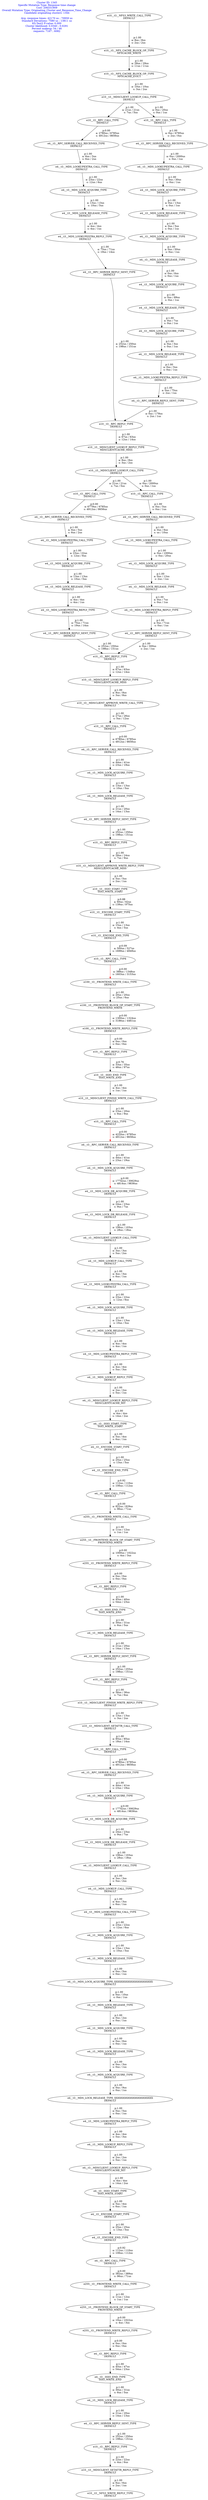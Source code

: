 # 276  R: 40555.463488 usecs RT: 12121314.868289 usecs
Digraph G {
1 [fontcolor="blue" shape="plaintext" label="Cluster ID: 1345\nSpecific Mutation Type: Response time change\nCost: 206331909\nOverall Mutation Type: Originating_Cluster and_Response_Time_Change\nCandidate originating clusters: 1344\n\nAvg. response times: 42170 us ; 70959 us\nStandard Deviations: 7580 us ; 13811 us\nKS-Test2 P-value: 0.000\nCluster likelihood: 0.0340 ; 0.0291\nPercent makeup: 54 / 46\nrequests: 7167 ; 6082"]
mut2586267047180340p2586267048091672 [label="e10__t3__RPC_REPLY_TYPE\nDEFAULT"]
mut2586267047180340p2586267048148927 [label="e10__t3__MDSCLIENT_SETATTR_REPLY_TYPE\nDEFAULT"]
mut2586267047180340p2586267048169575 [label="e10__t3__NFS3_WRITE_REPLY_TYPE\nDEFAULT"]
mut2586267046973752p2586267046985107 [label="e4__t3__SSIO_END_TYPE\nSSIO_WRITE_END"]
mut2586267046973752p2586267047069010 [label="e4__t3__MDS_LOCK_RELEASE_TYPE\nDEFAULT"]
mut2586267046973752p2586267047175225 [label="e4__t3__RPC_SERVER_REPLY_SENT_TYPE\nDEFAULT"]
mut2586660726830325p2586267046953907 [label="e4__t3__RPC_REPLY_TYPE\nDEFAULT"]
mut2586267044876340p2586660726738765 [label="e255__t3__FRONTEND_WRITE_CALL_TYPE\nDEFAULT"]
mut2586267044876340p2586660726771142 [label="e255__t3__FRONTEND_BLOCK_OP_START_TYPE\nFRONTEND_WRITE"]
mut2586267044876340p2586660726825210 [label="e255__t3__FRONTEND_WRITE_REPLY_TYPE\nDEFAULT"]
mut2586267044763847p2586267044870272 [label="e4__t3__RPC_CALL_TYPE\nDEFAULT"]
mut2586266992501042p2586266992887240 [label="e4__t3__RPC_SERVER_CALL_RECEIVED_TYPE\nDEFAULT"]
mut2586266992501042p2586266993070975 [label="e4__t3__MDS_LOCK_ACQUIRE_TYPE\nDEFAULT"]
mut2586266992501042p2586267044166870 [label="e4__t3__MDS_LOCK_DB_ACQUIRE_TYPE\nDEFAULT"]
mut2586266992501042p2586267044224087 [label="e4__t3__MDS_LOCK_DB_RELEASE_TYPE\nDEFAULT"]
mut2586266992501042p2586267044517795 [label="e4__t3__MDSCLIENT_LOOKUP_CALL_TYPE\nDEFAULT"]
mut2586266992501042p2586267044526532 [label="e4__t3__MDS_LOOKUP_CALL_TYPE\nDEFAULT"]
mut2586266992501042p2586267044536072 [label="e4__t3__MDS_LOOKUPEXTRA_CALL_TYPE\nDEFAULT"]
mut2586266992501042p2586267044585812 [label="e4__t3__MDS_LOCK_ACQUIRE_TYPE\nDEFAULT"]
mut2586266992501042p2586267044616922 [label="e4__t3__MDS_LOCK_RELEASE_TYPE\nDEFAULT"]
mut2586266992501042p2586267044626492 [label="e4__t3__MDS_LOOKUPEXTRA_REPLY_TYPE\nDEFAULT"]
mut2586266992501042p2586267044637525 [label="e4__t3__MDS_LOOKUP_REPLY_TYPE\nDEFAULT"]
mut2586266992501042p2586267044643555 [label="e4__t3__MDSCLIENT_LOOKUP_REPLY_TYPE\nMDSCLIENTCACHE_HIT"]
mut2586266992501042p2586267044654865 [label="e4__t3__SSIO_START_TYPE\nSSIO_WRITE_START"]
mut2586266992501042p2586267044667322 [label="e4__t3__ENCODE_START_TYPE\nDEFAULT"]
mut2586266992501042p2586267044753055 [label="e4__t3__ENCODE_END_TYPE\nDEFAULT"]
mut2586266991394642p2586266992091662 [label="e10__t3__RPC_REPLY_TYPE\nDEFAULT"]
mut2586266991394642p2586266992219710 [label="e10__t3__MDSCLIENT_FINISH_WRITE_REPLY_TYPE\nDEFAULT"]
mut2586266991394642p2586266992257105 [label="e10__t3__MDSCLIENT_SETATTR_CALL_TYPE\nDEFAULT"]
mut2586266991394642p2586266992494202 [label="e10__t3__RPC_CALL_TYPE\nDEFAULT"]
mut2586266991262410p2586266991273855 [label="e4__t3__SSIO_END_TYPE\nSSIO_WRITE_END"]
mut2586266991262410p2586266991353227 [label="e4__t3__MDS_LOCK_RELEASE_TYPE\nDEFAULT"]
mut2586266991262410p2586266991388620 [label="e4__t3__RPC_SERVER_REPLY_SENT_TYPE\nDEFAULT"]
mut2586660671120295p2586266991242940 [label="e4__t3__RPC_REPLY_TYPE\nDEFAULT"]
mut2586266989419840p2586660670997055 [label="e255__t3__FRONTEND_WRITE_CALL_TYPE\nDEFAULT"]
mut2586266989419840p2586660671029912 [label="e255__t3__FRONTEND_BLOCK_OP_START_TYPE\nFRONTEND_WRITE"]
mut2586266989419840p2586660671114160 [label="e255__t3__FRONTEND_WRITE_REPLY_TYPE\nDEFAULT"]
mut2586266989361565p2586266989413337 [label="e4__t3__RPC_CALL_TYPE\nDEFAULT"]
mut2586266932400992p2586266932658250 [label="e4__t3__RPC_SERVER_CALL_RECEIVED_TYPE\nDEFAULT"]
mut2586266932400992p2586266932737142 [label="e4__t3__MDS_LOCK_ACQUIRE_TYPE\nDEFAULT"]
mut2586266932400992p2586266988763702 [label="e4__t3__MDS_LOCK_DB_ACQUIRE_TYPE\nDEFAULT"]
mut2586266932400992p2586266988826845 [label="e4__t3__MDS_LOCK_DB_RELEASE_TYPE\nDEFAULT"]
mut2586266932400992p2586266989125292 [label="e4__t3__MDSCLIENT_LOOKUP_CALL_TYPE\nDEFAULT"]
mut2586266932400992p2586266989132867 [label="e4__t3__MDS_LOOKUP_CALL_TYPE\nDEFAULT"]
mut2586266932400992p2586266989142872 [label="e4__t3__MDS_LOOKUPEXTRA_CALL_TYPE\nDEFAULT"]
mut2586266932400992p2586266989193505 [label="e4__t3__MDS_LOCK_ACQUIRE_TYPE\nDEFAULT"]
mut2586266932400992p2586266989227525 [label="e4__t3__MDS_LOCK_RELEASE_TYPE\nDEFAULT"]
mut2586266932400992p2586266989237597 [label="e4__t3__MDS_LOOKUPEXTRA_REPLY_TYPE\nDEFAULT"]
mut2586266932400992p2586266989247565 [label="e4__t3__MDS_LOOKUP_REPLY_TYPE\nDEFAULT"]
mut2586266932400992p2586266989253197 [label="e4__t3__MDSCLIENT_LOOKUP_REPLY_TYPE\nMDSCLIENTCACHE_HIT"]
mut2586266932400992p2586266989265377 [label="e4__t3__SSIO_START_TYPE\nSSIO_WRITE_START"]
mut2586266932400992p2586266989277122 [label="e4__t3__ENCODE_START_TYPE\nDEFAULT"]
mut2586266932400992p2586266989353360 [label="e4__t3__ENCODE_END_TYPE\nDEFAULT"]
mut2586266932321485p2586266932333890 [label="e10__t3__SSIO_END_TYPE\nSSIO_WRITE_END"]
mut2586266932321485p2586266932342320 [label="e10__t3__MDSCLIENT_FINISH_WRITE_CALL_TYPE\nDEFAULT"]
mut2586266932321485p2586266932395450 [label="e10__t3__RPC_CALL_TYPE\nDEFAULT"]
mut2586302482347225p2586266932295137 [label="e10__t3__RPC_REPLY_TYPE\nDEFAULT"]
mut2586266931061200p2586302482246912 [label="e100__t3__FRONTEND_WRITE_CALL_TYPE\nDEFAULT"]
mut2586266931061200p2586302482293712 [label="e100__t3__FRONTEND_BLOCK_OP_START_TYPE\nFRONTEND_WRITE"]
mut2586266931061200p2586302482342470 [label="e100__t3__FRONTEND_WRITE_REPLY_TYPE\nDEFAULT"]
mut2586266931023077p2586266931055200 [label="e10__t3__RPC_CALL_TYPE\nDEFAULT"]
mut2586266930725530p2586266930851252 [label="e10__t3__RPC_REPLY_TYPE\nDEFAULT"]
mut2586266930725530p2586266930923470 [label="e10__t3__MDSCLIENT_APPROVE_WRITE_REPLY_TYPE\nMDSCLIENTCACHE_MISS"]
mut2586266930725530p2586266930938575 [label="e10__t3__SSIO_START_TYPE\nSSIO_WRITE_START"]
mut2586266930725530p2586266930960790 [label="e10__t3__ENCODE_START_TYPE\nDEFAULT"]
mut2586266930725530p2586266931012210 [label="e10__t3__ENCODE_END_TYPE\nDEFAULT"]
mut2586266929861417p2586266930564430 [label="e4__t3__RPC_SERVER_CALL_RECEIVED_TYPE\nDEFAULT"]
mut2586266929861417p2586266930646330 [label="e4__t3__MDS_LOCK_ACQUIRE_TYPE\nDEFAULT"]
mut2586266929861417p2586266930693122 [label="e4__t3__MDS_LOCK_RELEASE_TYPE\nDEFAULT"]
mut2586266929861417p2586266930720632 [label="e4__t3__RPC_SERVER_REPLY_SENT_TYPE\nDEFAULT"]
mut2586266928710310p2586266929573605 [label="e10__t3__RPC_REPLY_TYPE\nDEFAULT"]
mut2586266928710310p2586266929756065 [label="e10__t3__MDSCLIENT_LOOKUP_REPLY_TYPE\nMDSCLIENTCACHE_MISS"]
mut2586266928710310p2586266929778715 [label="e10__t3__MDSCLIENT_APPROVE_WRITE_CALL_TYPE\nDEFAULT"]
mut2586266928710310p2586266929855845 [label="e10__t3__RPC_CALL_TYPE\nDEFAULT"]
mut2586266927936692p2586266928372150 [label="e4__t3__RPC_SERVER_CALL_RECEIVED_TYPE\nDEFAULT"]
mut2586266927936692p2586266928405592 [label="e4__t3__MDS_LOOKUPEXTRA_CALL_TYPE\nDEFAULT"]
mut2586266927936692p2586266928469560 [label="e4__t3__MDS_LOCK_ACQUIRE_TYPE\nDEFAULT"]
mut2586266927936692p2586266928499657 [label="e4__t3__MDS_LOCK_RELEASE_TYPE\nDEFAULT"]
mut2586266927936692p2586266928509932 [label="e4__t3__MDS_LOOKUPEXTRA_REPLY_TYPE\nDEFAULT"]
mut2586266927936692p2586266928706170 [label="e4__t3__RPC_SERVER_REPLY_SENT_TYPE\nDEFAULT"]
mut2586266927499802p2586266927671087 [label="e10__t3__RPC_REPLY_TYPE\nDEFAULT"]
mut2586266927499802p2586266927858932 [label="e10__t3__MDSCLIENT_LOOKUP_REPLY_TYPE\nMDSCLIENTCACHE_MISS"]
mut2586266927499802p2586266927878260 [label="e10__t3__MDSCLIENT_LOOKUP_CALL_TYPE\nDEFAULT"]
mut2586266927499802p2586266927931097 [label="e10__t3__RPC_CALL_TYPE\nDEFAULT"]
mut2586266926822582p2586266927013825 [label="e4__t3__RPC_SERVER_CALL_RECEIVED_TYPE\nDEFAULT"]
mut2586266926822582p2586266927032665 [label="e4__t3__MDS_LOOKUPEXTRA_CALL_TYPE\nDEFAULT"]
mut2586266926822582p2586266927107942 [label="e4__t3__MDS_LOCK_ACQUIRE_TYPE\nDEFAULT"]
mut2586266926822582p2586266927142360 [label="e4__t3__MDS_LOCK_RELEASE_TYPE\nDEFAULT"]
mut2586266926822582p2586266927153812 [label="e4__t3__MDS_LOOKUPEXTRA_REPLY_TYPE\nDEFAULT"]
mut2586266926822582p2586266927491852 [label="e4__t3__RPC_SERVER_REPLY_SENT_TYPE\nDEFAULT"]
mut2586266926542502p2586266926543740 [label="e10__t3__NFS3_WRITE_CALL_TYPE\nDEFAULT"]
mut2586266926542502p2586266926562535 [label="e10__t3__NFS_CACHE_BLOCK_OP_TYPE\nNFSCACHE_WRITE"]
mut2586266926542502p2586266926709362 [label="e10__t3__NFS_CACHE_BLOCK_OP_TYPE\nNFSCACHE_EVICT"]
mut2586266926542502p2586266926737652 [label="e10__t3__MDSCLIENT_LOOKUP_CALL_TYPE\nDEFAULT"]
mut2586266926542502p2586266926816395 [label="e10__t3__RPC_CALL_TYPE\nDEFAULT"]
mut11p11 [label="e10__t3__RPC_CALL_TYPE\nDEFAULT"]
mut12p12 [label="e4__t3__RPC_SERVER_CALL_RECEIVED_TYPE\nDEFAULT"]
mut13p13 [label="e4__t3__MDS_LOOKUPEXTRA_CALL_TYPE\nDEFAULT"]
mut14p14 [label="e4__t3__MDS_LOCK_ACQUIRE_TYPE\nDEFAULT"]
mut15p15 [label="e4__t3__MDS_LOCK_RELEASE_TYPE\nDEFAULT"]
mut16p16 [label="e4__t3__MDS_LOOKUPEXTRA_REPLY_TYPE\nDEFAULT"]
mut17p17 [label="e4__t3__RPC_SERVER_REPLY_SENT_TYPE\nDEFAULT"]
mut18p18 [label="e10__t3__RPC_CALL_TYPE\nDEFAULT"]
mut19p19 [label="e4__t3__RPC_SERVER_CALL_RECEIVED_TYPE\nDEFAULT"]
mut20p20 [label="e4__t3__MDS_LOOKUPEXTRA_CALL_TYPE\nDEFAULT"]
mut21p21 [label="e4__t3__MDS_LOCK_ACQUIRE_TYPE\nDEFAULT"]
mut22p22 [label="e4__t3__MDS_LOCK_RELEASE_TYPE\nDEFAULT"]
mut23p23 [label="e4__t3__MDS_LOCK_ACQUIRE_TYPE\nDEFAULT"]
mut24p24 [label="e4__t3__MDS_LOCK_RELEASE_TYPE\nDEFAULT"]
mut25p25 [label="e4__t3__MDS_LOCK_ACQUIRE_TYPE\nDEFAULT"]
mut26p26 [label="e4__t3__MDS_LOCK_RELEASE_TYPE\nDEFAULT"]
mut27p27 [label="e4__t3__MDS_LOCK_ACQUIRE_TYPE\nDEFAULT"]
mut28p28 [label="e4__t3__MDS_LOCK_RELEASE_TYPE\nDEFAULT"]
mut29p29 [label="e4__t3__MDS_LOOKUPEXTRA_REPLY_TYPE\nDEFAULT"]
mut30p30 [label="e4__t3__RPC_SERVER_REPLY_SENT_TYPE\nDEFAULT"]
mut31p31 [label="e4__t3__MDS_LOCK_ACQUIRE_TYPE_XXXXXXXXXXXXXXXXXXXXXXX\nDEFAULT"]
mut32p32 [label="e4__t3__MDS_LOCK_RELEASE_TYPE\nDEFAULT"]
mut33p33 [label="e4__t3__MDS_LOCK_ACQUIRE_TYPE\nDEFAULT"]
mut34p34 [label="e4__t3__MDS_LOCK_RELEASE_TYPE\nDEFAULT"]
mut35p35 [label="e4__t3__MDS_LOCK_ACQUIRE_TYPE\nDEFAULT"]
mut36p36 [label="e4__t3__MDS_LOCK_RELEASE_TYPE_XXXXXXXXXXXXXXXXXXXXXXX\nDEFAULT"]
mut2586266926542502p2586266926543740 -> mut2586266926542502p2586266926562535 [color="black" label="p:1.00\n   a: 8us / 8us\n   s: 2us / 2us"]
mut2586266926542502p2586266926562535 -> mut2586266926542502p2586266926709362 [color="black" label="p:1.00\n   a: 28us / 29us\n   s: 11us / 11us"]
mut2586266926542502p2586266926709362 -> mut2586266926542502p2586266926737652 [color="black" label="p:1.00\n   a: 10us / 10us\n   s: 3us / 2us"]
mut2586266926542502p2586266926737652 -> mut2586266926542502p2586266926816395 [color="black" label="p:1.00\n   a: 21us / 21us\n   s: 7us / 5us"]
mut2586266926542502p2586266926816395 -> mut2586266926822582p2586266927013825 [color="black" label="p:0.00\n   a: 2780us / 6785us\n   s: 4912us / 8656us"]
mut2586266926822582p2586266927013825 -> mut2586266926822582p2586266927032665 [color="black" label="p:1.00\n   a: 6us / 5us\n   s: 6us / 2us"]
mut2586266926822582p2586266927032665 -> mut2586266926822582p2586266927107942 [color="black" label="p:1.00\n   a: 23us / 22us\n   s: 12us / 6us"]
mut2586266926822582p2586266927107942 -> mut2586266926822582p2586266927142360 [color="black" label="p:1.00\n   a: 13us / 13us\n   s: 10us / 5us"]
mut2586266926822582p2586266927142360 -> mut2586266926822582p2586266927153812 [color="black" label="p:1.00\n   a: 4us / 4us\n   s: 4us / 1us"]
mut2586266926822582p2586266927153812 -> mut2586266926822582p2586266927491852 [color="black" label="p:1.00\n   a: 75us / 71us\n   s: 19us / 14us"]
mut2586266926822582p2586266927491852 -> mut2586266927499802p2586266927671087 [color="black" label="p:1.00\n   a: 252us / 250us\n   s: 198us / 151us"]
mut2586266927499802p2586266927671087 -> mut2586266927499802p2586266927858932 [color="black" label="p:1.00\n   a: 67us / 63us\n   s: 12us / 14us"]
mut2586266927499802p2586266927858932 -> mut2586266927499802p2586266927878260 [color="black" label="p:1.00\n   a: 8us / 8us\n   s: 3us / 2us"]
mut2586266927499802p2586266927878260 -> mut2586266927499802p2586266927931097 [color="black" label="p:1.00\n   a: 21us / 21us\n   s: 7us / 5us"]
mut2586266927499802p2586266927931097 -> mut2586266927936692p2586266928372150 [color="black" label="p:0.00\n     a: 6779us / 6785us\n   s: 4912us / 8656us"]
mut2586266927936692p2586266928372150 -> mut2586266927936692p2586266928405592 [color="black" label="p:1.00\n   a: 6us / 5us\n   s: 6us / 2us"]
mut2586266927936692p2586266928405592 -> mut2586266927936692p2586266928469560 [color="black" label="p:1.00\n   a: 23us / 22us\n   s: 12us / 6us"]
mut2586266927936692p2586266928469560 -> mut2586266927936692p2586266928499657 [color="black" label="p:1.00\n   a: 13us / 13us\n   s: 10us / 5us"]
mut2586266927936692p2586266928499657 -> mut2586266927936692p2586266928509932 [color="black" label="p:1.00\n   a: 4us / 4us\n   s: 4us / 1us"]
mut2586266927936692p2586266928509932 -> mut2586266927936692p2586266928706170 [color="black" label="p:1.00\n   a: 75us / 71us\n   s: 19us / 14us"]
mut2586266927936692p2586266928706170 -> mut2586266928710310p2586266929573605 [color="black" label="p:1.00\n   a: 252us / 250us\n   s: 198us / 151us"]
mut2586266928710310p2586266929573605 -> mut2586266928710310p2586266929756065 [color="black" label="p:1.00\n   a: 67us / 63us\n   s: 12us / 14us"]
mut2586266928710310p2586266929756065 -> mut2586266928710310p2586266929778715 [color="black" label="p:1.00\n   a: 8us / 8us\n   s: 3us / 8us"]
mut2586266928710310p2586266929778715 -> mut2586266928710310p2586266929855845 [color="black" label="p:1.00\n   a: 27us / 26us\n   s: 5us / 12us"]
mut2586266928710310p2586266929855845 -> mut2586266929861417p2586266930564430 [color="black" label="p:0.00\n   a: 6780us / 6785us\n   s: 4912us / 8656us"]
mut2586266929861417p2586266930564430 -> mut2586266929861417p2586266930646330 [color="black" label="p:1.00\n   a: 44us / 41us\n   s: 23us / 19us"]
mut2586266929861417p2586266930646330 -> mut2586266929861417p2586266930693122 [color="black" label="p:1.00\n   a: 13us / 13us\n   s: 10us / 5us"]
mut2586266929861417p2586266930693122 -> mut2586266929861417p2586266930720632 [color="black" label="p:1.00\n   a: 21us / 20us\n   s: 14us / 13us"]
mut2586266929861417p2586266930720632 -> mut2586266930725530p2586266930851252 [color="black" label="p:1.00\n   a: 252us / 250us\n   s: 198us / 151us"]
mut2586266930725530p2586266930851252 -> mut2586266930725530p2586266930923470 [color="black" label="p:1.00\n   a: 28us / 24us\n   s: 7us / 9us"]
mut2586266930725530p2586266930923470 -> mut2586266930725530p2586266930938575 [color="black" label="p:1.00\n   a: 5us / 5us\n   s: 2us / 1us"]
mut2586266930725530p2586266930938575 -> mut2586266930725530p2586266930960790 [color="black" label="p:0.88\n   a: 60us / 62us\n   s: 139us / 975us"]
mut2586266930725530p2586266930960790 -> mut2586266930725530p2586266931012210 [color="black" label="p:1.00\n   a: 15us / 13us\n   s: 4us / 5us"]
mut2586266930725530p2586266931012210 -> mut2586266931023077p2586266931055200 [color="black" label="p:0.09\n   a: 500us / 527us\n   s: 1699us / 4949us"]
mut2586266931023077p2586266931055200 -> mut2586266931061200p2586302482246912 [color="red" label="p:0.00\n   a: 388us / 1348us\n   s: 1603us / 3153us"]
mut2586266931061200p2586302482246912 -> mut2586266931061200p2586302482293712 [color="black" label="p:1.00\n   a: 20us / 20us\n   s: 25us / 6us"]
mut2586266931061200p2586302482293712 -> mut2586266931061200p2586302482342470 [color="black" label="p:0.00\n   a: 1300us / 1324us\n   s: 3186us / 4461us"]
mut2586266931061200p2586302482342470 -> mut2586302482347225p2586266932295137 [color="black" label="p:0.00\n   a: 0us / 0us\n   s: 0us / 0us"]
mut2586302482347225p2586266932295137 -> mut2586266932321485p2586266932333890 [color="black" label="p:0.76\n   a: 33us / 35us\n   s: 46us / 97us"]
mut2586266932321485p2586266932333890 -> mut2586266932321485p2586266932342320 [color="black" label="p:1.00\n   a: 4us / 4us\n   s: 1us / 1us"]
mut2586266932321485p2586266932342320 -> mut2586266932321485p2586266932395450 [color="black" label="p:1.00\n   a: 23us / 20us\n   s: 6us / 9us"]
mut2586266932321485p2586266932395450 -> mut2586266932400992p2586266932658250 [color="red" label="p:0.00\n   a: 4220us / 6785us\n   s: 4912us / 8656us"]
mut2586266932400992p2586266932658250 -> mut2586266932400992p2586266932737142 [color="black" label="p:1.00\n   a: 44us / 41us\n   s: 23us / 19us"]
mut2586266932400992p2586266932737142 -> mut2586266932400992p2586266988763702 [color="red" label="p:0.00\n   a: 17742us / 30629us\n   s: 4814us / 9836us"]
mut2586266932400992p2586266988763702 -> mut2586266932400992p2586266988826845 [color="black" label="p:1.00\n   a: 24us / 23us\n   s: 9us / 7us"]
mut2586266932400992p2586266988826845 -> mut2586266932400992p2586266989125292 [color="black" label="p:1.00\n   a: 106us / 103us\n   s: 28us / 18us"]
mut2586266932400992p2586266989125292 -> mut2586266932400992p2586266989132867 [color="black" label="p:1.00\n   a: 3us / 3us\n   s: 5us / 2us"]
mut2586266932400992p2586266989132867 -> mut2586266932400992p2586266989142872 [color="black" label="p:1.00\n   a: 4us / 3us\n   s: 6us / 1us"]
mut2586266932400992p2586266989142872 -> mut2586266932400992p2586266989193505 [color="black" label="p:1.00\n   a: 23us / 22us\n   s: 12us / 6us"]
mut2586266932400992p2586266989193505 -> mut2586266932400992p2586266989227525 [color="black" label="p:1.00\n   a: 13us / 13us\n   s: 10us / 5us"]
mut2586266932400992p2586266989227525 -> mut2586266932400992p2586266989237597 [color="black" label="p:1.00\n   a: 4us / 4us\n   s: 4us / 1us"]
mut2586266932400992p2586266989237597 -> mut2586266932400992p2586266989247565 [color="black" label="p:1.00\n   a: 4us / 4us\n   s: 5us / 3us"]
mut2586266932400992p2586266989247565 -> mut2586266932400992p2586266989253197 [color="black" label="p:1.00\n   a: 2us / 2us\n   s: 5us / 1us"]
mut2586266932400992p2586266989253197 -> mut2586266932400992p2586266989265377 [color="black" label="p:1.00\n   a: 4us / 4us\n   s: 14us / 2us"]
mut2586266932400992p2586266989265377 -> mut2586266932400992p2586266989277122 [color="black" label="p:1.00\n   a: 5us / 4us\n   s: 6us / 1us"]
mut2586266932400992p2586266989277122 -> mut2586266932400992p2586266989353360 [color="black" label="p:1.00\n   a: 25us / 25us\n   s: 13us / 5us"]
mut2586266932400992p2586266989353360 -> mut2586266989361565p2586266989413337 [color="black" label="p:0.92\n   a: 112us / 110us\n   s: 106us / 112us"]
mut2586266989361565p2586266989413337 -> mut2586266989419840p2586660670997055 [color="black" label="p:0.00\n   a: 822us / 829us\n   s: 96us / 71us"]
mut2586266989419840p2586660670997055 -> mut2586266989419840p2586660671029912 [color="black" label="p:1.00\n   a: 11us / 12us\n   s: 1us / 1us"]
mut2586266989419840p2586660671029912 -> mut2586266989419840p2586660671114160 [color="black" label="p:0.00\n   a: 1000us / 1022us\n   s: 4us / 3us"]
mut2586266989419840p2586660671114160 -> mut2586660671120295p2586266991242940 [color="black" label="p:0.00\n   a: 0us / 0us\n   s: 0us / 0us"]
mut2586660671120295p2586266991242940 -> mut2586266991262410p2586266991273855 [color="black" label="p:1.00\n   a: 45us / 40us\n   s: 54us / 23us"]
mut2586266991262410p2586266991273855 -> mut2586266991262410p2586266991353227 [color="black" label="p:1.00\n   a: 30us / 31us\n   s: 6us / 5us"]
mut2586266991262410p2586266991353227 -> mut2586266991262410p2586266991388620 [color="black" label="p:1.00\n   a: 21us / 20us\n   s: 14us / 13us"]
mut2586266991262410p2586266991388620 -> mut2586266991394642p2586266992091662 [color="black" label="p:1.00\n   a: 252us / 255us\n   s: 198us / 151us"]
mut2586266991394642p2586266992091662 -> mut2586266991394642p2586266992219710 [color="black" label="p:1.00\n   a: 36us / 36us\n   s: 7us / 6us"]
mut2586266991394642p2586266992219710 -> mut2586266991394642p2586266992257105 [color="black" label="p:1.00\n   a: 13us / 13us\n   s: 3us / 2us"]
mut2586266991394642p2586266992257105 -> mut2586266991394642p2586266992494202 [color="black" label="p:1.00\n   a: 85us / 85us\n   s: 18us / 14us"]
mut2586266991394642p2586266992494202 -> mut2586266992501042p2586266992887240 [color="black" label="p:0.00\n   a: 6780us / 6785us\n   s: 4912us / 8656us"]
mut2586266992501042p2586266992887240 -> mut2586266992501042p2586266993070975 [color="black" label="p:1.00\n   a: 44us / 41us\n   s: 23us / 19us"]
mut2586266992501042p2586266993070975 -> mut2586266992501042p2586267044166870 [color="red" label="p:0.00\n   a: 17742us / 30629us\n   s: 4814us / 9836us"]
mut2586266992501042p2586267044166870 -> mut2586266992501042p2586267044224087 [color="black" label="p:1.00\n   a: 24us / 23us\n   s: 9us / 7us"]
mut2586266992501042p2586267044224087 -> mut2586266992501042p2586267044517795 [color="black" label="p:1.00\n   a: 106us / 103us\n   s: 28us / 18us"]
mut2586266992501042p2586267044517795 -> mut2586266992501042p2586267044526532 [color="black" label="p:1.00\n   a: 3us / 3us\n   s: 5us / 2us"]
mut2586266992501042p2586267044526532 -> mut2586266992501042p2586267044536072 [color="black" label="p:1.00\n   a: 4us / 3us\n   s: 6us / 1us"]
mut2586266992501042p2586267044536072 -> mut2586266992501042p2586267044585812 [color="black" label="p:1.00\n   a: 23us / 22us\n   s: 12us / 6us"]
mut2586266992501042p2586267044585812 -> mut2586266992501042p2586267044616922 [color="black" label="p:1.00\n   a: 13us / 13us\n   s: 10us / 5us"]
#mut2586266992501042p2586267044616922 -> mut2586266992501042p2586267044626492 [color="black" label="p:1.00\n   a: 4us / 4us\n   s: 4us / 1us"]
mut2586266992501042p2586267044626492 -> mut2586266992501042p2586267044637525 [color="black" label="p:1.00\n   a: 4us / 4us\n   s: 5us / 3us"]
mut2586266992501042p2586267044637525 -> mut2586266992501042p2586267044643555 [color="black" label="p:1.00\n   a: 2us / 2us\n   s: 5us / 1us"]
mut2586266992501042p2586267044643555 -> mut2586266992501042p2586267044654865 [color="black" label="p:1.00\n   a: 4us / 4us\n   s: 14us / 2us"]
mut2586266992501042p2586267044654865 -> mut2586266992501042p2586267044667322 [color="black" label="p:1.00\n   a: 5us / 4us\n   s: 6us / 1us"]
mut2586266992501042p2586267044667322 -> mut2586266992501042p2586267044753055 [color="black" label="p:1.00\n   a: 25us / 25us\n   s: 13us / 5us"]
mut2586266992501042p2586267044753055 -> mut2586267044763847p2586267044870272 [color="black" label="p:0.92\n   a: 112us / 110us\n   s: 106us / 112us"]
mut2586267044763847p2586267044870272 -> mut2586267044876340p2586660726738765 [color="black" label="p:0.00\n   a: 382us / 389us\n   s: 96us / 71us"]
mut2586267044876340p2586660726738765 -> mut2586267044876340p2586660726771142 [color="black" label="p:1.00\n   a: 11us / 12us\n   s: 1us / 1us"]
mut2586267044876340p2586660726771142 -> mut2586267044876340p2586660726825210 [color="black" label="p:0.00\n   a: 10us / 1022us\n   s: 4us / 3us"]
mut2586267044876340p2586660726825210 -> mut2586660726830325p2586267046953907 [color="black" label="p:0.00\n   a: 0us / 0us\n   s: 0us / 0us"]
mut2586660726830325p2586267046953907 -> mut2586267046973752p2586267046985107 [color="black" label="p:1.00\n   a: 45us / 47us\n   s: 54us / 23us"]
mut2586267046973752p2586267046985107 -> mut2586267046973752p2586267047069010 [color="black" label="p:1.00\n   a: 30us / 31us\n   s: 6us / 5us"]
mut2586267046973752p2586267047069010 -> mut2586267046973752p2586267047175225 [color="black" label="p:1.00\n   a: 21us / 20us\n   s: 14us / 13us"]
mut2586267046973752p2586267047175225 -> mut2586267047180340p2586267048091672 [color="black" label="p:1.00\n   a: 252us / 250us\n   s: 198us / 151us"]
mut2586267047180340p2586267048091672 -> mut2586267047180340p2586267048148927 [color="black" label="p:1.00\n   a: 22us / 22us\n   s: 4us / 6us"]
mut2586267047180340p2586267048148927 -> mut2586267047180340p2586267048169575 [color="black" label="p:1.00\n   a: 6us / 6us\n   s: 2us / 1us"]
mut2586266927499802p2586266927878260 -> mut11p11 [color="black" label="p:1.00\n   a: 0us / 2000us\n   s: 0us / 1us"]
mut11p11 -> mut12p12 [color="black" label="p:1.00\n   a: 0us / 5us\n   s: 0us / 1us"]
mut12p12 -> mut13p13 [color="black" label="p:1.00\n   a: 0us / 6us\n   s: us / 10us"]
mut13p13 -> mut14p14 [color="black" label="p:1.00\n   a: 0us / 1000us\n   s: 0us / 20us"]
mut14p14 -> mut15p15 [color="black" label="p:1.00\n   a: 0us / 12us\n   s: 2us / 1us"]
mut15p15 -> mut16p16 [color="black" label="p:1.00\n   a: 0us / 7us\n   s: 0us / 1us"]
mut16p16 -> mut17p17 [color="black" label="p:1.00\n   a: 0us / 71us\n   s: 0us / 1us"]
mut17p17 -> mut2586266928710310p2586266929573605 [color="black" label="p:1.00\n   a: 0us / 300us\n   s: 2us / 1us"]
mut2586266926542502p2586266926737652 -> mut18p18 [color="black" label="p:1.00\n   a: 0us / 20us\n   s: 0us / 1us"]
mut18p18 -> mut19p19 [color="black" label="p:1.00\n   a: 0us / 6785us\n   s: 2us / 0us"]
mut19p19 -> mut20p20 [color="black" label="p:1.00\n   a: 0us / 2000us\n   s: 0us / 1us"]
mut20p20 -> mut21p21 [color="black" label="p:1.00\n   a: 0us / 30us\n   s: 0us / 1us"]
mut21p21 -> mut22p22 [color="black" label="p:1.00\n   a: 0us / 13us\n   s: 0us / 1us"]
mut22p22 -> mut23p23 [color="black" label="p:1.00\n   a: 0us / 5us\n   s: 0us / 1us"]
mut23p23 -> mut24p24 [color="black" label="p:1.00\n   a: 0us / 50us\n   s: 0us / 1us"]
mut24p24 -> mut25p25 [color="black" label="p:1.00\n   a: 0us / 6us\n   s: 0us / 1us"]
mut25p25 -> mut26p26 [color="black" label="p:1.00\n   a: 0us / 89us\n   s: 0us / 1us"]
mut26p26 -> mut27p27 [color="black" label="p:1.00\n   a: 0us / 7us\n   s: 0us / 1us"]
mut27p27 -> mut28p28 [color="black" label="p:1.00\n   a: 0us / 3us\n   s: 0us / 1us"]
mut28p28 -> mut29p29 [color="black" label="p:1.00\n   a: 0us / 5us\n   s: 0us / 1us"]
mut29p29 -> mut30p30 [color="black" label="p:1.00\n   a: 0us / 75us\n   s: 2us / 1us"]
mut30p30 -> mut2586266927499802p2586266927671087 [color="black" label="p:1.00\n   a: 0us / 178us\n   s: 2us / 1us"]
mut2586266992501042p2586267044616922 -> mut31p31 [color="black" label="p:1.00\n   a: 0us / 5us\n   s: 0us / 1us"]
mut31p31 -> mut32p32 [color="black" label="p:1.00\n   a: 0us / 10us\n   s: 0us / 1us"]
mut32p32 -> mut33p33 [color="black" label="p:1.00\n   a: 0us / 2us\n   s: 0us / 1us"]
mut33p33 -> mut34p34 [color="black" label="p:1.00\n   a: 0us / 6us\n   s: 0us / 1us"]
mut34p34 -> mut35p35 [color="black" label="p:1.00\n   a: 0us / 3us\n   s: 0us / 1us"]
mut35p35 -> mut36p36 [color="black" label="p:1.00\n   a: 0us / 9us\n   s: 0us / 1us"]
mut36p36 -> mut2586266992501042p2586267044626492 [color="black" label="p:1.00\n   a: 0us / 5us\n   s: 0us / 1us"]
}